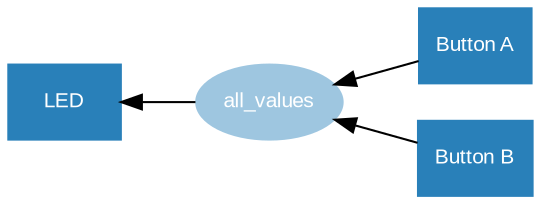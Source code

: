 /* vim: set et sw=4 sts=4: */

digraph {
    graph [rankdir=RL];
    edge [arrowhead=normal, style=solid];

    /* Devices */
    node [shape=rect, style=filled, color="#2980b9", fontname=Arial, fontcolor="#ffffff", fontsize=10];

    LED
    button_a [label="Button A"]
    button_b [label="Button B"]

    /* functions */
    node [shape=oval, style=filled, color="#9ec6e0", fontcolor="#ffffff"];

    all_values

    button_a -> all_values;
    button_b -> all_values;
    all_values -> LED;
}
